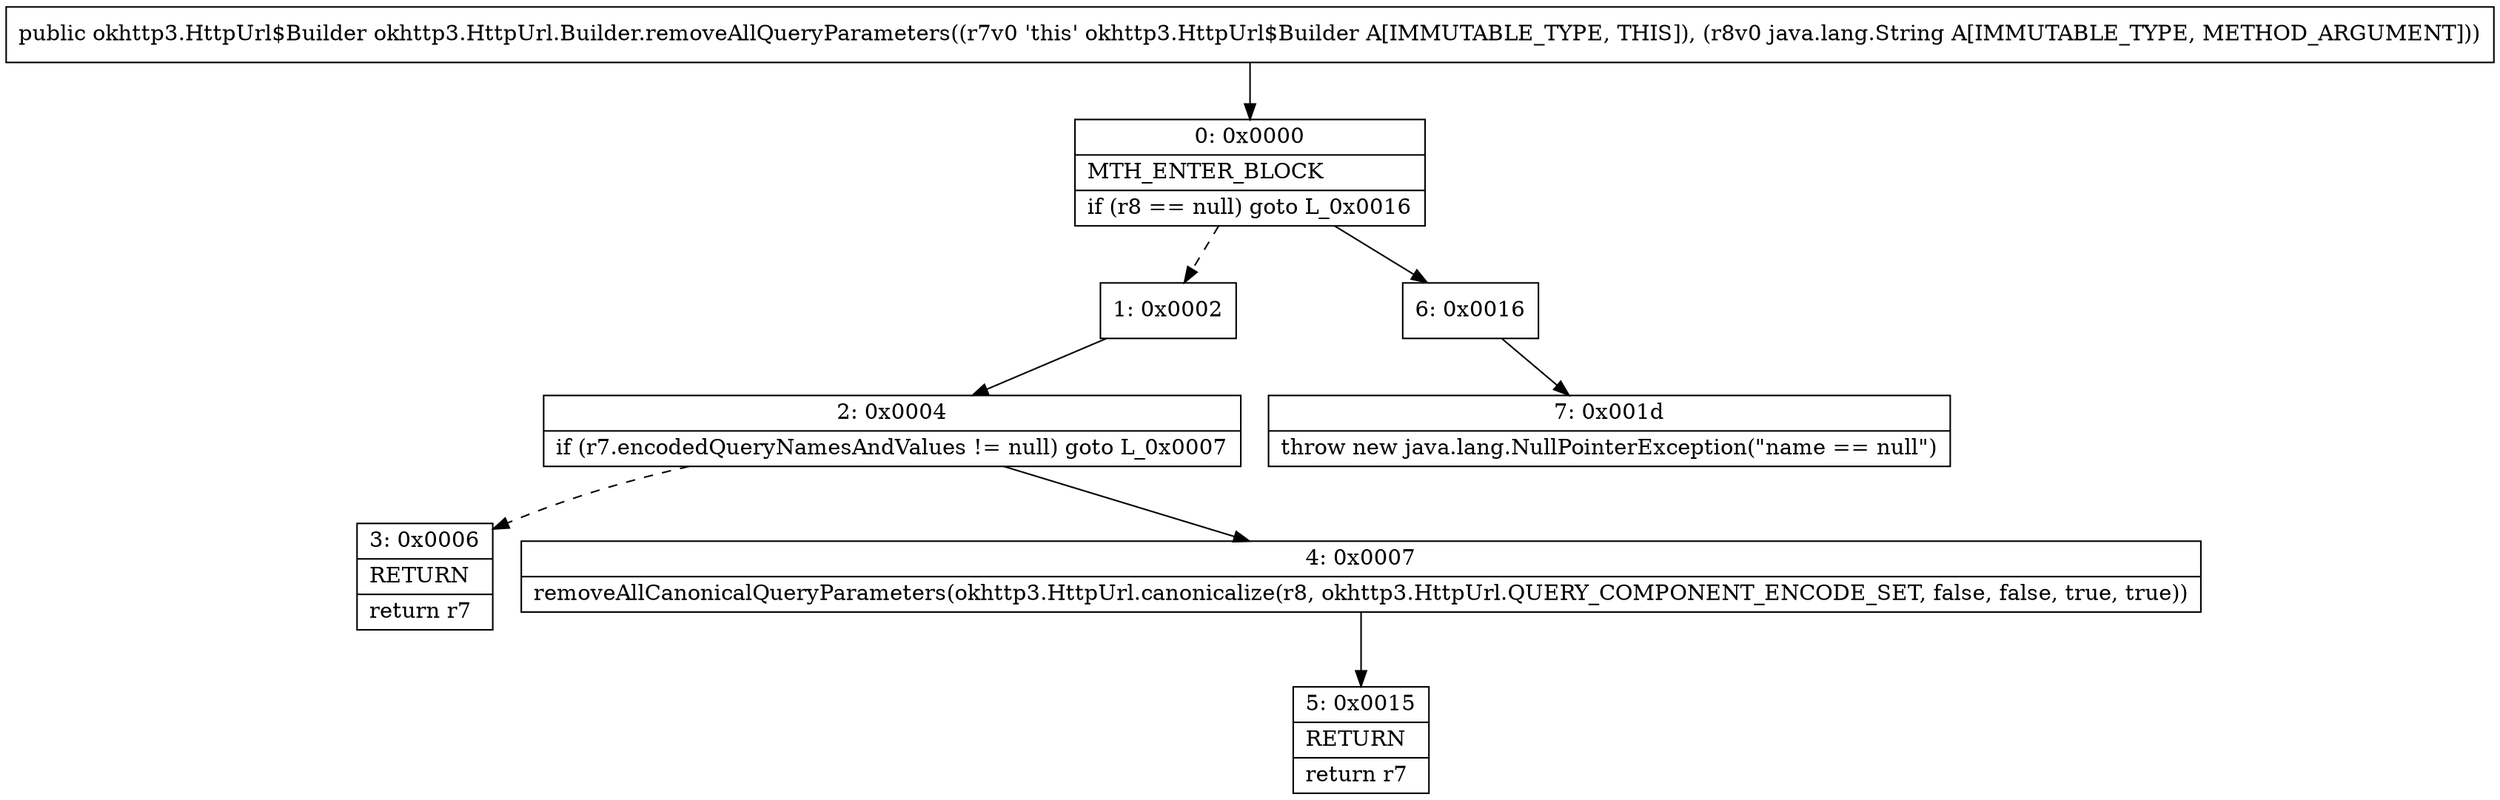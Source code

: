 digraph "CFG forokhttp3.HttpUrl.Builder.removeAllQueryParameters(Ljava\/lang\/String;)Lokhttp3\/HttpUrl$Builder;" {
Node_0 [shape=record,label="{0\:\ 0x0000|MTH_ENTER_BLOCK\l|if (r8 == null) goto L_0x0016\l}"];
Node_1 [shape=record,label="{1\:\ 0x0002}"];
Node_2 [shape=record,label="{2\:\ 0x0004|if (r7.encodedQueryNamesAndValues != null) goto L_0x0007\l}"];
Node_3 [shape=record,label="{3\:\ 0x0006|RETURN\l|return r7\l}"];
Node_4 [shape=record,label="{4\:\ 0x0007|removeAllCanonicalQueryParameters(okhttp3.HttpUrl.canonicalize(r8, okhttp3.HttpUrl.QUERY_COMPONENT_ENCODE_SET, false, false, true, true))\l}"];
Node_5 [shape=record,label="{5\:\ 0x0015|RETURN\l|return r7\l}"];
Node_6 [shape=record,label="{6\:\ 0x0016}"];
Node_7 [shape=record,label="{7\:\ 0x001d|throw new java.lang.NullPointerException(\"name == null\")\l}"];
MethodNode[shape=record,label="{public okhttp3.HttpUrl$Builder okhttp3.HttpUrl.Builder.removeAllQueryParameters((r7v0 'this' okhttp3.HttpUrl$Builder A[IMMUTABLE_TYPE, THIS]), (r8v0 java.lang.String A[IMMUTABLE_TYPE, METHOD_ARGUMENT])) }"];
MethodNode -> Node_0;
Node_0 -> Node_1[style=dashed];
Node_0 -> Node_6;
Node_1 -> Node_2;
Node_2 -> Node_3[style=dashed];
Node_2 -> Node_4;
Node_4 -> Node_5;
Node_6 -> Node_7;
}


